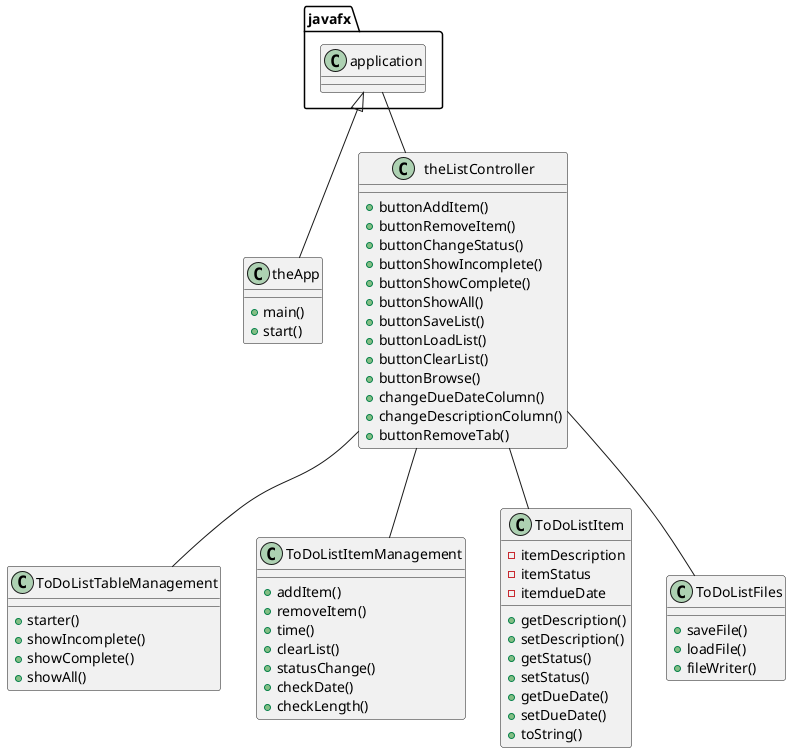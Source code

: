 @startuml
'https://plantuml.com/class-diagram

javafx.application <|-- theApp
javafx.application -- theListController
theListController -- ToDoListTableManagement
theListController -- ToDoListItemManagement
theListController -- ToDoListItem
theListController -- ToDoListFiles

class theApp {
+main()
+start()
}

class theListController {
+buttonAddItem()
+buttonRemoveItem()
+buttonChangeStatus()
+buttonShowIncomplete()
+buttonShowComplete()
+buttonShowAll()
+buttonSaveList()
+buttonLoadList()
+buttonClearList()
+buttonBrowse()
+changeDueDateColumn()
+changeDescriptionColumn()
+buttonRemoveTab()
}

class ToDoListFiles {
+saveFile()
+loadFile()
+fileWriter()
}

class ToDoListItem {
-itemDescription
-itemStatus
-itemdueDate
+getDescription()
+setDescription()
+getStatus()
+setStatus()
+getDueDate()
+setDueDate()
+toString()
}

class ToDoListItemManagement {
+addItem()
+removeItem()
+time()
+clearList()
+statusChange()
+checkDate()
+checkLength()
}

class ToDoListTableManagement {
+starter()
+showIncomplete()
+showComplete()
+showAll()
}

@enduml